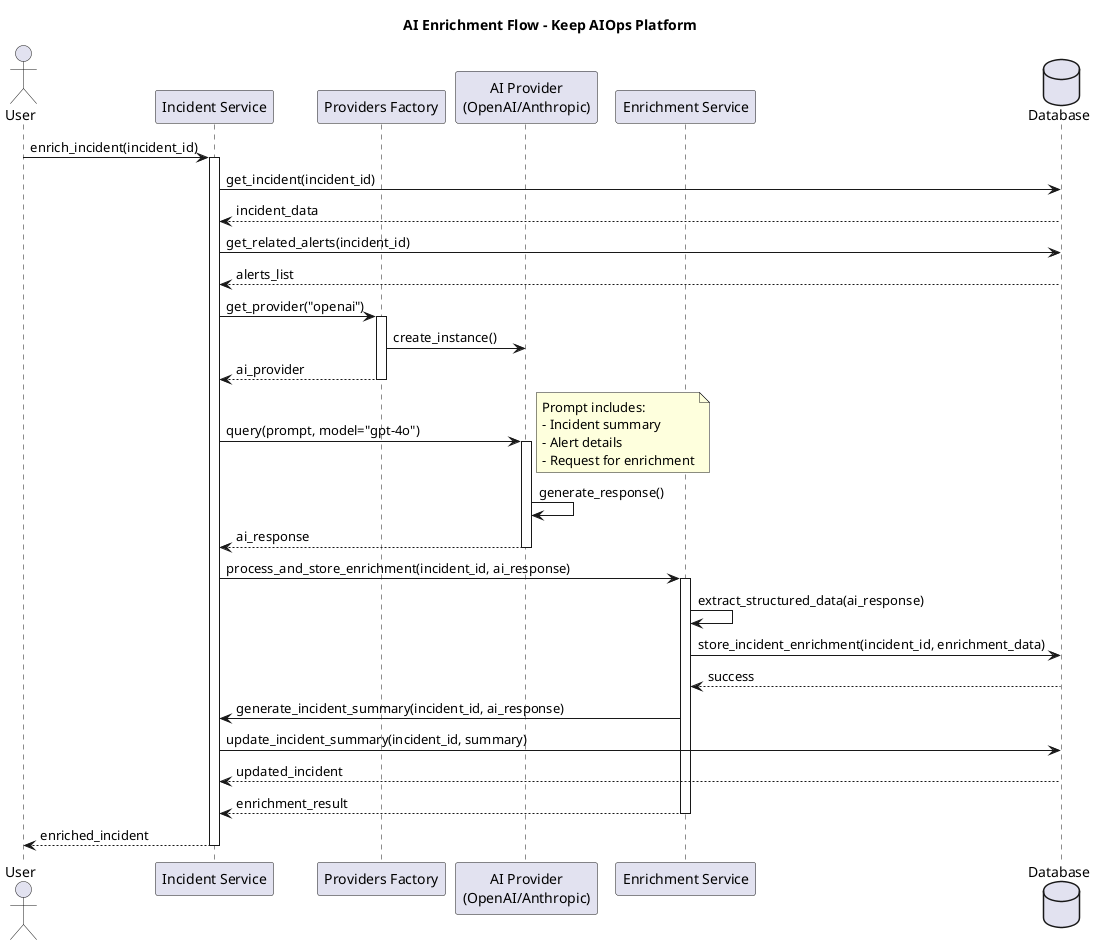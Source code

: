 @startuml AI_Enrichment
title AI Enrichment Flow - Keep AIOps Platform

actor "User" as User
participant "Incident Service" as IncidentService
participant "Providers Factory" as ProviderFactory
participant "AI Provider\n(OpenAI/Anthropic)" as AIProvider
participant "Enrichment Service" as EnrichmentService
database "Database" as DB

User -> IncidentService: enrich_incident(incident_id)
activate IncidentService

IncidentService -> DB: get_incident(incident_id)
IncidentService <-- DB: incident_data

IncidentService -> DB: get_related_alerts(incident_id)
IncidentService <-- DB: alerts_list

IncidentService -> ProviderFactory: get_provider("openai")
activate ProviderFactory
ProviderFactory -> AIProvider: create_instance()
IncidentService <-- ProviderFactory: ai_provider
deactivate ProviderFactory

IncidentService -> AIProvider: query(prompt, model="gpt-4o")
activate AIProvider
note right
  Prompt includes:
  - Incident summary
  - Alert details
  - Request for enrichment
end note

AIProvider -> AIProvider: generate_response()
IncidentService <-- AIProvider: ai_response
deactivate AIProvider

IncidentService -> EnrichmentService: process_and_store_enrichment(incident_id, ai_response)
activate EnrichmentService

EnrichmentService -> EnrichmentService: extract_structured_data(ai_response)
EnrichmentService -> DB: store_incident_enrichment(incident_id, enrichment_data)
EnrichmentService <-- DB: success

EnrichmentService -> IncidentService: generate_incident_summary(incident_id, ai_response)
IncidentService -> DB: update_incident_summary(incident_id, summary)
IncidentService <-- DB: updated_incident

IncidentService <-- EnrichmentService: enrichment_result
deactivate EnrichmentService

User <-- IncidentService: enriched_incident
deactivate IncidentService

@enduml 